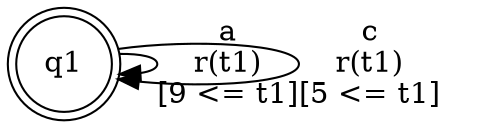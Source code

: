 digraph "tests_1/test17/solution1004/solution" {
	q1[label=q1 shape=doublecircle]
	q1 -> q1[label="a\nr(t1)\n[9 <= t1]"]
	q1 -> q1[label="c\nr(t1)\n[5 <= t1]"]
}
